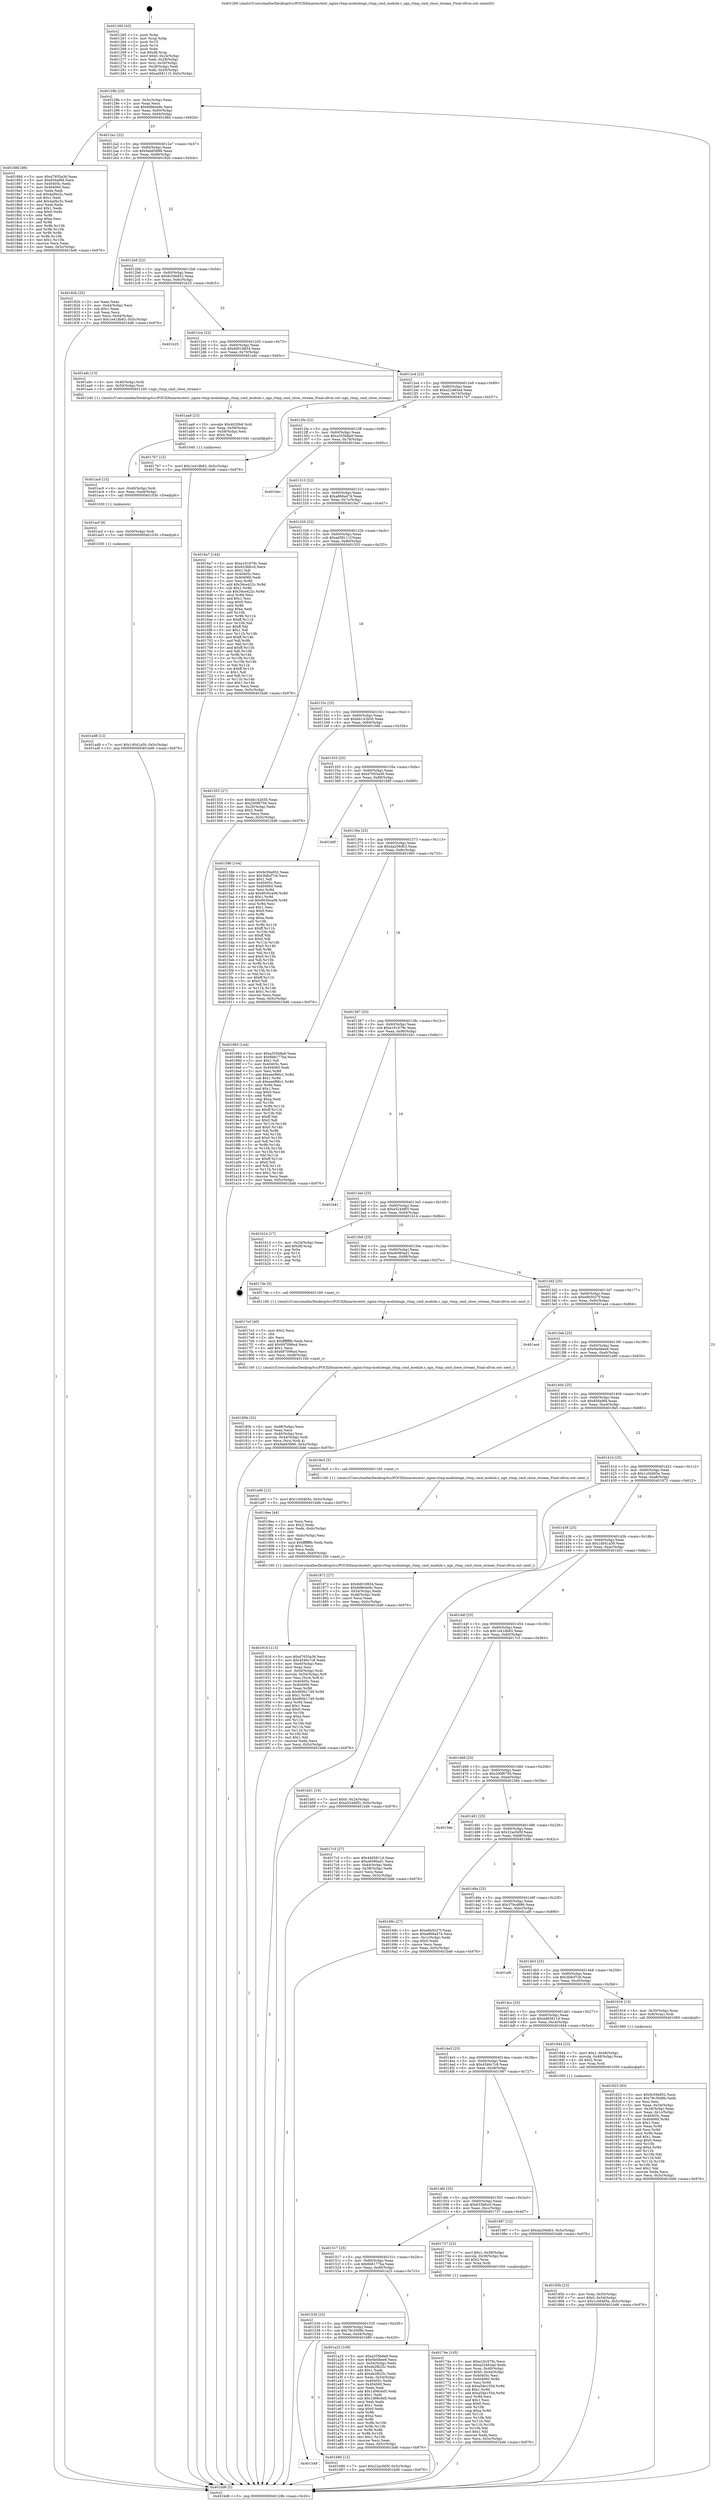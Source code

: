 digraph "0x401260" {
  label = "0x401260 (/mnt/c/Users/mathe/Desktop/tcc/POCII/binaries/extr_nginx-rtmp-modulengx_rtmp_cmd_module.c_ngx_rtmp_cmd_close_stream_Final-ollvm.out::main(0))"
  labelloc = "t"
  node[shape=record]

  Entry [label="",width=0.3,height=0.3,shape=circle,fillcolor=black,style=filled]
  "0x40128b" [label="{
     0x40128b [23]\l
     | [instrs]\l
     &nbsp;&nbsp;0x40128b \<+3\>: mov -0x5c(%rbp),%eax\l
     &nbsp;&nbsp;0x40128e \<+2\>: mov %eax,%ecx\l
     &nbsp;&nbsp;0x401290 \<+6\>: sub $0x8d9e4e9c,%ecx\l
     &nbsp;&nbsp;0x401296 \<+3\>: mov %eax,-0x60(%rbp)\l
     &nbsp;&nbsp;0x401299 \<+3\>: mov %ecx,-0x64(%rbp)\l
     &nbsp;&nbsp;0x40129c \<+6\>: je 000000000040188d \<main+0x62d\>\l
  }"]
  "0x40188d" [label="{
     0x40188d [88]\l
     | [instrs]\l
     &nbsp;&nbsp;0x40188d \<+5\>: mov $0xd7655a36,%eax\l
     &nbsp;&nbsp;0x401892 \<+5\>: mov $0x856a9f4,%ecx\l
     &nbsp;&nbsp;0x401897 \<+7\>: mov 0x40405c,%edx\l
     &nbsp;&nbsp;0x40189e \<+7\>: mov 0x404060,%esi\l
     &nbsp;&nbsp;0x4018a5 \<+2\>: mov %edx,%edi\l
     &nbsp;&nbsp;0x4018a7 \<+6\>: sub $0x4a0bc5c,%edi\l
     &nbsp;&nbsp;0x4018ad \<+3\>: sub $0x1,%edi\l
     &nbsp;&nbsp;0x4018b0 \<+6\>: add $0x4a0bc5c,%edi\l
     &nbsp;&nbsp;0x4018b6 \<+3\>: imul %edi,%edx\l
     &nbsp;&nbsp;0x4018b9 \<+3\>: and $0x1,%edx\l
     &nbsp;&nbsp;0x4018bc \<+3\>: cmp $0x0,%edx\l
     &nbsp;&nbsp;0x4018bf \<+4\>: sete %r8b\l
     &nbsp;&nbsp;0x4018c3 \<+3\>: cmp $0xa,%esi\l
     &nbsp;&nbsp;0x4018c6 \<+4\>: setl %r9b\l
     &nbsp;&nbsp;0x4018ca \<+3\>: mov %r8b,%r10b\l
     &nbsp;&nbsp;0x4018cd \<+3\>: and %r9b,%r10b\l
     &nbsp;&nbsp;0x4018d0 \<+3\>: xor %r9b,%r8b\l
     &nbsp;&nbsp;0x4018d3 \<+3\>: or %r8b,%r10b\l
     &nbsp;&nbsp;0x4018d6 \<+4\>: test $0x1,%r10b\l
     &nbsp;&nbsp;0x4018da \<+3\>: cmovne %ecx,%eax\l
     &nbsp;&nbsp;0x4018dd \<+3\>: mov %eax,-0x5c(%rbp)\l
     &nbsp;&nbsp;0x4018e0 \<+5\>: jmp 0000000000401bd6 \<main+0x976\>\l
  }"]
  "0x4012a2" [label="{
     0x4012a2 [22]\l
     | [instrs]\l
     &nbsp;&nbsp;0x4012a2 \<+5\>: jmp 00000000004012a7 \<main+0x47\>\l
     &nbsp;&nbsp;0x4012a7 \<+3\>: mov -0x60(%rbp),%eax\l
     &nbsp;&nbsp;0x4012aa \<+5\>: sub $0x9ab65886,%eax\l
     &nbsp;&nbsp;0x4012af \<+3\>: mov %eax,-0x68(%rbp)\l
     &nbsp;&nbsp;0x4012b2 \<+6\>: je 000000000040182b \<main+0x5cb\>\l
  }"]
  Exit [label="",width=0.3,height=0.3,shape=circle,fillcolor=black,style=filled,peripheries=2]
  "0x40182b" [label="{
     0x40182b [25]\l
     | [instrs]\l
     &nbsp;&nbsp;0x40182b \<+2\>: xor %eax,%eax\l
     &nbsp;&nbsp;0x40182d \<+3\>: mov -0x44(%rbp),%ecx\l
     &nbsp;&nbsp;0x401830 \<+3\>: sub $0x1,%eax\l
     &nbsp;&nbsp;0x401833 \<+2\>: sub %eax,%ecx\l
     &nbsp;&nbsp;0x401835 \<+3\>: mov %ecx,-0x44(%rbp)\l
     &nbsp;&nbsp;0x401838 \<+7\>: movl $0x1e41db83,-0x5c(%rbp)\l
     &nbsp;&nbsp;0x40183f \<+5\>: jmp 0000000000401bd6 \<main+0x976\>\l
  }"]
  "0x4012b8" [label="{
     0x4012b8 [22]\l
     | [instrs]\l
     &nbsp;&nbsp;0x4012b8 \<+5\>: jmp 00000000004012bd \<main+0x5d\>\l
     &nbsp;&nbsp;0x4012bd \<+3\>: mov -0x60(%rbp),%eax\l
     &nbsp;&nbsp;0x4012c0 \<+5\>: sub $0x9c59e852,%eax\l
     &nbsp;&nbsp;0x4012c5 \<+3\>: mov %eax,-0x6c(%rbp)\l
     &nbsp;&nbsp;0x4012c8 \<+6\>: je 0000000000401b25 \<main+0x8c5\>\l
  }"]
  "0x401ad8" [label="{
     0x401ad8 [12]\l
     | [instrs]\l
     &nbsp;&nbsp;0x401ad8 \<+7\>: movl $0x1d041a59,-0x5c(%rbp)\l
     &nbsp;&nbsp;0x401adf \<+5\>: jmp 0000000000401bd6 \<main+0x976\>\l
  }"]
  "0x401b25" [label="{
     0x401b25\l
  }", style=dashed]
  "0x4012ce" [label="{
     0x4012ce [22]\l
     | [instrs]\l
     &nbsp;&nbsp;0x4012ce \<+5\>: jmp 00000000004012d3 \<main+0x73\>\l
     &nbsp;&nbsp;0x4012d3 \<+3\>: mov -0x60(%rbp),%eax\l
     &nbsp;&nbsp;0x4012d6 \<+5\>: sub $0x9d018834,%eax\l
     &nbsp;&nbsp;0x4012db \<+3\>: mov %eax,-0x70(%rbp)\l
     &nbsp;&nbsp;0x4012de \<+6\>: je 0000000000401a9c \<main+0x83c\>\l
  }"]
  "0x401acf" [label="{
     0x401acf [9]\l
     | [instrs]\l
     &nbsp;&nbsp;0x401acf \<+4\>: mov -0x50(%rbp),%rdi\l
     &nbsp;&nbsp;0x401ad3 \<+5\>: call 0000000000401030 \<free@plt\>\l
     | [calls]\l
     &nbsp;&nbsp;0x401030 \{1\} (unknown)\l
  }"]
  "0x401a9c" [label="{
     0x401a9c [13]\l
     | [instrs]\l
     &nbsp;&nbsp;0x401a9c \<+4\>: mov -0x40(%rbp),%rdi\l
     &nbsp;&nbsp;0x401aa0 \<+4\>: mov -0x50(%rbp),%rsi\l
     &nbsp;&nbsp;0x401aa4 \<+5\>: call 0000000000401240 \<ngx_rtmp_cmd_close_stream\>\l
     | [calls]\l
     &nbsp;&nbsp;0x401240 \{1\} (/mnt/c/Users/mathe/Desktop/tcc/POCII/binaries/extr_nginx-rtmp-modulengx_rtmp_cmd_module.c_ngx_rtmp_cmd_close_stream_Final-ollvm.out::ngx_rtmp_cmd_close_stream)\l
  }"]
  "0x4012e4" [label="{
     0x4012e4 [22]\l
     | [instrs]\l
     &nbsp;&nbsp;0x4012e4 \<+5\>: jmp 00000000004012e9 \<main+0x89\>\l
     &nbsp;&nbsp;0x4012e9 \<+3\>: mov -0x60(%rbp),%eax\l
     &nbsp;&nbsp;0x4012ec \<+5\>: sub $0xa22483ad,%eax\l
     &nbsp;&nbsp;0x4012f1 \<+3\>: mov %eax,-0x74(%rbp)\l
     &nbsp;&nbsp;0x4012f4 \<+6\>: je 00000000004017b7 \<main+0x557\>\l
  }"]
  "0x401ac0" [label="{
     0x401ac0 [15]\l
     | [instrs]\l
     &nbsp;&nbsp;0x401ac0 \<+4\>: mov -0x40(%rbp),%rdi\l
     &nbsp;&nbsp;0x401ac4 \<+6\>: mov %eax,-0xe4(%rbp)\l
     &nbsp;&nbsp;0x401aca \<+5\>: call 0000000000401030 \<free@plt\>\l
     | [calls]\l
     &nbsp;&nbsp;0x401030 \{1\} (unknown)\l
  }"]
  "0x4017b7" [label="{
     0x4017b7 [12]\l
     | [instrs]\l
     &nbsp;&nbsp;0x4017b7 \<+7\>: movl $0x1e41db83,-0x5c(%rbp)\l
     &nbsp;&nbsp;0x4017be \<+5\>: jmp 0000000000401bd6 \<main+0x976\>\l
  }"]
  "0x4012fa" [label="{
     0x4012fa [22]\l
     | [instrs]\l
     &nbsp;&nbsp;0x4012fa \<+5\>: jmp 00000000004012ff \<main+0x9f\>\l
     &nbsp;&nbsp;0x4012ff \<+3\>: mov -0x60(%rbp),%eax\l
     &nbsp;&nbsp;0x401302 \<+5\>: sub $0xa355b8a9,%eax\l
     &nbsp;&nbsp;0x401307 \<+3\>: mov %eax,-0x78(%rbp)\l
     &nbsp;&nbsp;0x40130a \<+6\>: je 0000000000401bbc \<main+0x95c\>\l
  }"]
  "0x401aa9" [label="{
     0x401aa9 [23]\l
     | [instrs]\l
     &nbsp;&nbsp;0x401aa9 \<+10\>: movabs $0x4020b6,%rdi\l
     &nbsp;&nbsp;0x401ab3 \<+3\>: mov %eax,-0x58(%rbp)\l
     &nbsp;&nbsp;0x401ab6 \<+3\>: mov -0x58(%rbp),%esi\l
     &nbsp;&nbsp;0x401ab9 \<+2\>: mov $0x0,%al\l
     &nbsp;&nbsp;0x401abb \<+5\>: call 0000000000401040 \<printf@plt\>\l
     | [calls]\l
     &nbsp;&nbsp;0x401040 \{1\} (unknown)\l
  }"]
  "0x401bbc" [label="{
     0x401bbc\l
  }", style=dashed]
  "0x401310" [label="{
     0x401310 [22]\l
     | [instrs]\l
     &nbsp;&nbsp;0x401310 \<+5\>: jmp 0000000000401315 \<main+0xb5\>\l
     &nbsp;&nbsp;0x401315 \<+3\>: mov -0x60(%rbp),%eax\l
     &nbsp;&nbsp;0x401318 \<+5\>: sub $0xa866a474,%eax\l
     &nbsp;&nbsp;0x40131d \<+3\>: mov %eax,-0x7c(%rbp)\l
     &nbsp;&nbsp;0x401320 \<+6\>: je 00000000004016a7 \<main+0x447\>\l
  }"]
  "0x401916" [label="{
     0x401916 [113]\l
     | [instrs]\l
     &nbsp;&nbsp;0x401916 \<+5\>: mov $0xd7655a36,%ecx\l
     &nbsp;&nbsp;0x40191b \<+5\>: mov $0x4546c7c8,%edx\l
     &nbsp;&nbsp;0x401920 \<+6\>: mov -0xe0(%rbp),%esi\l
     &nbsp;&nbsp;0x401926 \<+3\>: imul %eax,%esi\l
     &nbsp;&nbsp;0x401929 \<+4\>: mov -0x50(%rbp),%rdi\l
     &nbsp;&nbsp;0x40192d \<+4\>: movslq -0x54(%rbp),%r8\l
     &nbsp;&nbsp;0x401931 \<+4\>: mov %esi,(%rdi,%r8,4)\l
     &nbsp;&nbsp;0x401935 \<+7\>: mov 0x40405c,%eax\l
     &nbsp;&nbsp;0x40193c \<+7\>: mov 0x404060,%esi\l
     &nbsp;&nbsp;0x401943 \<+3\>: mov %eax,%r9d\l
     &nbsp;&nbsp;0x401946 \<+7\>: sub $0xf60b1749,%r9d\l
     &nbsp;&nbsp;0x40194d \<+4\>: sub $0x1,%r9d\l
     &nbsp;&nbsp;0x401951 \<+7\>: add $0xf60b1749,%r9d\l
     &nbsp;&nbsp;0x401958 \<+4\>: imul %r9d,%eax\l
     &nbsp;&nbsp;0x40195c \<+3\>: and $0x1,%eax\l
     &nbsp;&nbsp;0x40195f \<+3\>: cmp $0x0,%eax\l
     &nbsp;&nbsp;0x401962 \<+4\>: sete %r10b\l
     &nbsp;&nbsp;0x401966 \<+3\>: cmp $0xa,%esi\l
     &nbsp;&nbsp;0x401969 \<+4\>: setl %r11b\l
     &nbsp;&nbsp;0x40196d \<+3\>: mov %r10b,%bl\l
     &nbsp;&nbsp;0x401970 \<+3\>: and %r11b,%bl\l
     &nbsp;&nbsp;0x401973 \<+3\>: xor %r11b,%r10b\l
     &nbsp;&nbsp;0x401976 \<+3\>: or %r10b,%bl\l
     &nbsp;&nbsp;0x401979 \<+3\>: test $0x1,%bl\l
     &nbsp;&nbsp;0x40197c \<+3\>: cmovne %edx,%ecx\l
     &nbsp;&nbsp;0x40197f \<+3\>: mov %ecx,-0x5c(%rbp)\l
     &nbsp;&nbsp;0x401982 \<+5\>: jmp 0000000000401bd6 \<main+0x976\>\l
  }"]
  "0x4016a7" [label="{
     0x4016a7 [144]\l
     | [instrs]\l
     &nbsp;&nbsp;0x4016a7 \<+5\>: mov $0xe161679c,%eax\l
     &nbsp;&nbsp;0x4016ac \<+5\>: mov $0x633bfcc0,%ecx\l
     &nbsp;&nbsp;0x4016b1 \<+2\>: mov $0x1,%dl\l
     &nbsp;&nbsp;0x4016b3 \<+7\>: mov 0x40405c,%esi\l
     &nbsp;&nbsp;0x4016ba \<+7\>: mov 0x404060,%edi\l
     &nbsp;&nbsp;0x4016c1 \<+3\>: mov %esi,%r8d\l
     &nbsp;&nbsp;0x4016c4 \<+7\>: add $0x34ce422c,%r8d\l
     &nbsp;&nbsp;0x4016cb \<+4\>: sub $0x1,%r8d\l
     &nbsp;&nbsp;0x4016cf \<+7\>: sub $0x34ce422c,%r8d\l
     &nbsp;&nbsp;0x4016d6 \<+4\>: imul %r8d,%esi\l
     &nbsp;&nbsp;0x4016da \<+3\>: and $0x1,%esi\l
     &nbsp;&nbsp;0x4016dd \<+3\>: cmp $0x0,%esi\l
     &nbsp;&nbsp;0x4016e0 \<+4\>: sete %r9b\l
     &nbsp;&nbsp;0x4016e4 \<+3\>: cmp $0xa,%edi\l
     &nbsp;&nbsp;0x4016e7 \<+4\>: setl %r10b\l
     &nbsp;&nbsp;0x4016eb \<+3\>: mov %r9b,%r11b\l
     &nbsp;&nbsp;0x4016ee \<+4\>: xor $0xff,%r11b\l
     &nbsp;&nbsp;0x4016f2 \<+3\>: mov %r10b,%bl\l
     &nbsp;&nbsp;0x4016f5 \<+3\>: xor $0xff,%bl\l
     &nbsp;&nbsp;0x4016f8 \<+3\>: xor $0x1,%dl\l
     &nbsp;&nbsp;0x4016fb \<+3\>: mov %r11b,%r14b\l
     &nbsp;&nbsp;0x4016fe \<+4\>: and $0xff,%r14b\l
     &nbsp;&nbsp;0x401702 \<+3\>: and %dl,%r9b\l
     &nbsp;&nbsp;0x401705 \<+3\>: mov %bl,%r15b\l
     &nbsp;&nbsp;0x401708 \<+4\>: and $0xff,%r15b\l
     &nbsp;&nbsp;0x40170c \<+3\>: and %dl,%r10b\l
     &nbsp;&nbsp;0x40170f \<+3\>: or %r9b,%r14b\l
     &nbsp;&nbsp;0x401712 \<+3\>: or %r10b,%r15b\l
     &nbsp;&nbsp;0x401715 \<+3\>: xor %r15b,%r14b\l
     &nbsp;&nbsp;0x401718 \<+3\>: or %bl,%r11b\l
     &nbsp;&nbsp;0x40171b \<+4\>: xor $0xff,%r11b\l
     &nbsp;&nbsp;0x40171f \<+3\>: or $0x1,%dl\l
     &nbsp;&nbsp;0x401722 \<+3\>: and %dl,%r11b\l
     &nbsp;&nbsp;0x401725 \<+3\>: or %r11b,%r14b\l
     &nbsp;&nbsp;0x401728 \<+4\>: test $0x1,%r14b\l
     &nbsp;&nbsp;0x40172c \<+3\>: cmovne %ecx,%eax\l
     &nbsp;&nbsp;0x40172f \<+3\>: mov %eax,-0x5c(%rbp)\l
     &nbsp;&nbsp;0x401732 \<+5\>: jmp 0000000000401bd6 \<main+0x976\>\l
  }"]
  "0x401326" [label="{
     0x401326 [22]\l
     | [instrs]\l
     &nbsp;&nbsp;0x401326 \<+5\>: jmp 000000000040132b \<main+0xcb\>\l
     &nbsp;&nbsp;0x40132b \<+3\>: mov -0x60(%rbp),%eax\l
     &nbsp;&nbsp;0x40132e \<+5\>: sub $0xad58111f,%eax\l
     &nbsp;&nbsp;0x401333 \<+3\>: mov %eax,-0x80(%rbp)\l
     &nbsp;&nbsp;0x401336 \<+6\>: je 0000000000401553 \<main+0x2f3\>\l
  }"]
  "0x4018ea" [label="{
     0x4018ea [44]\l
     | [instrs]\l
     &nbsp;&nbsp;0x4018ea \<+2\>: xor %ecx,%ecx\l
     &nbsp;&nbsp;0x4018ec \<+5\>: mov $0x2,%edx\l
     &nbsp;&nbsp;0x4018f1 \<+6\>: mov %edx,-0xdc(%rbp)\l
     &nbsp;&nbsp;0x4018f7 \<+1\>: cltd\l
     &nbsp;&nbsp;0x4018f8 \<+6\>: mov -0xdc(%rbp),%esi\l
     &nbsp;&nbsp;0x4018fe \<+2\>: idiv %esi\l
     &nbsp;&nbsp;0x401900 \<+6\>: imul $0xfffffffe,%edx,%edx\l
     &nbsp;&nbsp;0x401906 \<+3\>: sub $0x1,%ecx\l
     &nbsp;&nbsp;0x401909 \<+2\>: sub %ecx,%edx\l
     &nbsp;&nbsp;0x40190b \<+6\>: mov %edx,-0xe0(%rbp)\l
     &nbsp;&nbsp;0x401911 \<+5\>: call 0000000000401160 \<next_i\>\l
     | [calls]\l
     &nbsp;&nbsp;0x401160 \{1\} (/mnt/c/Users/mathe/Desktop/tcc/POCII/binaries/extr_nginx-rtmp-modulengx_rtmp_cmd_module.c_ngx_rtmp_cmd_close_stream_Final-ollvm.out::next_i)\l
  }"]
  "0x401553" [label="{
     0x401553 [27]\l
     | [instrs]\l
     &nbsp;&nbsp;0x401553 \<+5\>: mov $0xbb142b50,%eax\l
     &nbsp;&nbsp;0x401558 \<+5\>: mov $0x200f6756,%ecx\l
     &nbsp;&nbsp;0x40155d \<+3\>: mov -0x20(%rbp),%edx\l
     &nbsp;&nbsp;0x401560 \<+3\>: cmp $0x2,%edx\l
     &nbsp;&nbsp;0x401563 \<+3\>: cmovne %ecx,%eax\l
     &nbsp;&nbsp;0x401566 \<+3\>: mov %eax,-0x5c(%rbp)\l
     &nbsp;&nbsp;0x401569 \<+5\>: jmp 0000000000401bd6 \<main+0x976\>\l
  }"]
  "0x40133c" [label="{
     0x40133c [25]\l
     | [instrs]\l
     &nbsp;&nbsp;0x40133c \<+5\>: jmp 0000000000401341 \<main+0xe1\>\l
     &nbsp;&nbsp;0x401341 \<+3\>: mov -0x60(%rbp),%eax\l
     &nbsp;&nbsp;0x401344 \<+5\>: sub $0xbb142b50,%eax\l
     &nbsp;&nbsp;0x401349 \<+6\>: mov %eax,-0x84(%rbp)\l
     &nbsp;&nbsp;0x40134f \<+6\>: je 0000000000401586 \<main+0x326\>\l
  }"]
  "0x401bd6" [label="{
     0x401bd6 [5]\l
     | [instrs]\l
     &nbsp;&nbsp;0x401bd6 \<+5\>: jmp 000000000040128b \<main+0x2b\>\l
  }"]
  "0x401260" [label="{
     0x401260 [43]\l
     | [instrs]\l
     &nbsp;&nbsp;0x401260 \<+1\>: push %rbp\l
     &nbsp;&nbsp;0x401261 \<+3\>: mov %rsp,%rbp\l
     &nbsp;&nbsp;0x401264 \<+2\>: push %r15\l
     &nbsp;&nbsp;0x401266 \<+2\>: push %r14\l
     &nbsp;&nbsp;0x401268 \<+1\>: push %rbx\l
     &nbsp;&nbsp;0x401269 \<+7\>: sub $0xd8,%rsp\l
     &nbsp;&nbsp;0x401270 \<+7\>: movl $0x0,-0x24(%rbp)\l
     &nbsp;&nbsp;0x401277 \<+3\>: mov %edi,-0x28(%rbp)\l
     &nbsp;&nbsp;0x40127a \<+4\>: mov %rsi,-0x30(%rbp)\l
     &nbsp;&nbsp;0x40127e \<+3\>: mov -0x28(%rbp),%edi\l
     &nbsp;&nbsp;0x401281 \<+3\>: mov %edi,-0x20(%rbp)\l
     &nbsp;&nbsp;0x401284 \<+7\>: movl $0xad58111f,-0x5c(%rbp)\l
  }"]
  "0x40185b" [label="{
     0x40185b [23]\l
     | [instrs]\l
     &nbsp;&nbsp;0x40185b \<+4\>: mov %rax,-0x50(%rbp)\l
     &nbsp;&nbsp;0x40185f \<+7\>: movl $0x0,-0x54(%rbp)\l
     &nbsp;&nbsp;0x401866 \<+7\>: movl $0x1c0d465e,-0x5c(%rbp)\l
     &nbsp;&nbsp;0x40186d \<+5\>: jmp 0000000000401bd6 \<main+0x976\>\l
  }"]
  "0x401586" [label="{
     0x401586 [144]\l
     | [instrs]\l
     &nbsp;&nbsp;0x401586 \<+5\>: mov $0x9c59e852,%eax\l
     &nbsp;&nbsp;0x40158b \<+5\>: mov $0x3b8cf7c6,%ecx\l
     &nbsp;&nbsp;0x401590 \<+2\>: mov $0x1,%dl\l
     &nbsp;&nbsp;0x401592 \<+7\>: mov 0x40405c,%esi\l
     &nbsp;&nbsp;0x401599 \<+7\>: mov 0x404060,%edi\l
     &nbsp;&nbsp;0x4015a0 \<+3\>: mov %esi,%r8d\l
     &nbsp;&nbsp;0x4015a3 \<+7\>: add $0x8030ca08,%r8d\l
     &nbsp;&nbsp;0x4015aa \<+4\>: sub $0x1,%r8d\l
     &nbsp;&nbsp;0x4015ae \<+7\>: sub $0x8030ca08,%r8d\l
     &nbsp;&nbsp;0x4015b5 \<+4\>: imul %r8d,%esi\l
     &nbsp;&nbsp;0x4015b9 \<+3\>: and $0x1,%esi\l
     &nbsp;&nbsp;0x4015bc \<+3\>: cmp $0x0,%esi\l
     &nbsp;&nbsp;0x4015bf \<+4\>: sete %r9b\l
     &nbsp;&nbsp;0x4015c3 \<+3\>: cmp $0xa,%edi\l
     &nbsp;&nbsp;0x4015c6 \<+4\>: setl %r10b\l
     &nbsp;&nbsp;0x4015ca \<+3\>: mov %r9b,%r11b\l
     &nbsp;&nbsp;0x4015cd \<+4\>: xor $0xff,%r11b\l
     &nbsp;&nbsp;0x4015d1 \<+3\>: mov %r10b,%bl\l
     &nbsp;&nbsp;0x4015d4 \<+3\>: xor $0xff,%bl\l
     &nbsp;&nbsp;0x4015d7 \<+3\>: xor $0x0,%dl\l
     &nbsp;&nbsp;0x4015da \<+3\>: mov %r11b,%r14b\l
     &nbsp;&nbsp;0x4015dd \<+4\>: and $0x0,%r14b\l
     &nbsp;&nbsp;0x4015e1 \<+3\>: and %dl,%r9b\l
     &nbsp;&nbsp;0x4015e4 \<+3\>: mov %bl,%r15b\l
     &nbsp;&nbsp;0x4015e7 \<+4\>: and $0x0,%r15b\l
     &nbsp;&nbsp;0x4015eb \<+3\>: and %dl,%r10b\l
     &nbsp;&nbsp;0x4015ee \<+3\>: or %r9b,%r14b\l
     &nbsp;&nbsp;0x4015f1 \<+3\>: or %r10b,%r15b\l
     &nbsp;&nbsp;0x4015f4 \<+3\>: xor %r15b,%r14b\l
     &nbsp;&nbsp;0x4015f7 \<+3\>: or %bl,%r11b\l
     &nbsp;&nbsp;0x4015fa \<+4\>: xor $0xff,%r11b\l
     &nbsp;&nbsp;0x4015fe \<+3\>: or $0x0,%dl\l
     &nbsp;&nbsp;0x401601 \<+3\>: and %dl,%r11b\l
     &nbsp;&nbsp;0x401604 \<+3\>: or %r11b,%r14b\l
     &nbsp;&nbsp;0x401607 \<+4\>: test $0x1,%r14b\l
     &nbsp;&nbsp;0x40160b \<+3\>: cmovne %ecx,%eax\l
     &nbsp;&nbsp;0x40160e \<+3\>: mov %eax,-0x5c(%rbp)\l
     &nbsp;&nbsp;0x401611 \<+5\>: jmp 0000000000401bd6 \<main+0x976\>\l
  }"]
  "0x401355" [label="{
     0x401355 [25]\l
     | [instrs]\l
     &nbsp;&nbsp;0x401355 \<+5\>: jmp 000000000040135a \<main+0xfa\>\l
     &nbsp;&nbsp;0x40135a \<+3\>: mov -0x60(%rbp),%eax\l
     &nbsp;&nbsp;0x40135d \<+5\>: sub $0xd7655a36,%eax\l
     &nbsp;&nbsp;0x401362 \<+6\>: mov %eax,-0x88(%rbp)\l
     &nbsp;&nbsp;0x401368 \<+6\>: je 0000000000401b6f \<main+0x90f\>\l
  }"]
  "0x40180b" [label="{
     0x40180b [32]\l
     | [instrs]\l
     &nbsp;&nbsp;0x40180b \<+6\>: mov -0xd8(%rbp),%ecx\l
     &nbsp;&nbsp;0x401811 \<+3\>: imul %eax,%ecx\l
     &nbsp;&nbsp;0x401814 \<+4\>: mov -0x40(%rbp),%rsi\l
     &nbsp;&nbsp;0x401818 \<+4\>: movslq -0x44(%rbp),%rdi\l
     &nbsp;&nbsp;0x40181c \<+3\>: mov %ecx,(%rsi,%rdi,4)\l
     &nbsp;&nbsp;0x40181f \<+7\>: movl $0x9ab65886,-0x5c(%rbp)\l
     &nbsp;&nbsp;0x401826 \<+5\>: jmp 0000000000401bd6 \<main+0x976\>\l
  }"]
  "0x401b6f" [label="{
     0x401b6f\l
  }", style=dashed]
  "0x40136e" [label="{
     0x40136e [25]\l
     | [instrs]\l
     &nbsp;&nbsp;0x40136e \<+5\>: jmp 0000000000401373 \<main+0x113\>\l
     &nbsp;&nbsp;0x401373 \<+3\>: mov -0x60(%rbp),%eax\l
     &nbsp;&nbsp;0x401376 \<+5\>: sub $0xda206d63,%eax\l
     &nbsp;&nbsp;0x40137b \<+6\>: mov %eax,-0x8c(%rbp)\l
     &nbsp;&nbsp;0x401381 \<+6\>: je 0000000000401993 \<main+0x733\>\l
  }"]
  "0x4017e3" [label="{
     0x4017e3 [40]\l
     | [instrs]\l
     &nbsp;&nbsp;0x4017e3 \<+5\>: mov $0x2,%ecx\l
     &nbsp;&nbsp;0x4017e8 \<+1\>: cltd\l
     &nbsp;&nbsp;0x4017e9 \<+2\>: idiv %ecx\l
     &nbsp;&nbsp;0x4017eb \<+6\>: imul $0xfffffffe,%edx,%ecx\l
     &nbsp;&nbsp;0x4017f1 \<+6\>: add $0x697096a4,%ecx\l
     &nbsp;&nbsp;0x4017f7 \<+3\>: add $0x1,%ecx\l
     &nbsp;&nbsp;0x4017fa \<+6\>: sub $0x697096a4,%ecx\l
     &nbsp;&nbsp;0x401800 \<+6\>: mov %ecx,-0xd8(%rbp)\l
     &nbsp;&nbsp;0x401806 \<+5\>: call 0000000000401160 \<next_i\>\l
     | [calls]\l
     &nbsp;&nbsp;0x401160 \{1\} (/mnt/c/Users/mathe/Desktop/tcc/POCII/binaries/extr_nginx-rtmp-modulengx_rtmp_cmd_module.c_ngx_rtmp_cmd_close_stream_Final-ollvm.out::next_i)\l
  }"]
  "0x401993" [label="{
     0x401993 [144]\l
     | [instrs]\l
     &nbsp;&nbsp;0x401993 \<+5\>: mov $0xa355b8a9,%eax\l
     &nbsp;&nbsp;0x401998 \<+5\>: mov $0x6b6177ba,%ecx\l
     &nbsp;&nbsp;0x40199d \<+2\>: mov $0x1,%dl\l
     &nbsp;&nbsp;0x40199f \<+7\>: mov 0x40405c,%esi\l
     &nbsp;&nbsp;0x4019a6 \<+7\>: mov 0x404060,%edi\l
     &nbsp;&nbsp;0x4019ad \<+3\>: mov %esi,%r8d\l
     &nbsp;&nbsp;0x4019b0 \<+7\>: add $0xeeef96c1,%r8d\l
     &nbsp;&nbsp;0x4019b7 \<+4\>: sub $0x1,%r8d\l
     &nbsp;&nbsp;0x4019bb \<+7\>: sub $0xeeef96c1,%r8d\l
     &nbsp;&nbsp;0x4019c2 \<+4\>: imul %r8d,%esi\l
     &nbsp;&nbsp;0x4019c6 \<+3\>: and $0x1,%esi\l
     &nbsp;&nbsp;0x4019c9 \<+3\>: cmp $0x0,%esi\l
     &nbsp;&nbsp;0x4019cc \<+4\>: sete %r9b\l
     &nbsp;&nbsp;0x4019d0 \<+3\>: cmp $0xa,%edi\l
     &nbsp;&nbsp;0x4019d3 \<+4\>: setl %r10b\l
     &nbsp;&nbsp;0x4019d7 \<+3\>: mov %r9b,%r11b\l
     &nbsp;&nbsp;0x4019da \<+4\>: xor $0xff,%r11b\l
     &nbsp;&nbsp;0x4019de \<+3\>: mov %r10b,%bl\l
     &nbsp;&nbsp;0x4019e1 \<+3\>: xor $0xff,%bl\l
     &nbsp;&nbsp;0x4019e4 \<+3\>: xor $0x0,%dl\l
     &nbsp;&nbsp;0x4019e7 \<+3\>: mov %r11b,%r14b\l
     &nbsp;&nbsp;0x4019ea \<+4\>: and $0x0,%r14b\l
     &nbsp;&nbsp;0x4019ee \<+3\>: and %dl,%r9b\l
     &nbsp;&nbsp;0x4019f1 \<+3\>: mov %bl,%r15b\l
     &nbsp;&nbsp;0x4019f4 \<+4\>: and $0x0,%r15b\l
     &nbsp;&nbsp;0x4019f8 \<+3\>: and %dl,%r10b\l
     &nbsp;&nbsp;0x4019fb \<+3\>: or %r9b,%r14b\l
     &nbsp;&nbsp;0x4019fe \<+3\>: or %r10b,%r15b\l
     &nbsp;&nbsp;0x401a01 \<+3\>: xor %r15b,%r14b\l
     &nbsp;&nbsp;0x401a04 \<+3\>: or %bl,%r11b\l
     &nbsp;&nbsp;0x401a07 \<+4\>: xor $0xff,%r11b\l
     &nbsp;&nbsp;0x401a0b \<+3\>: or $0x0,%dl\l
     &nbsp;&nbsp;0x401a0e \<+3\>: and %dl,%r11b\l
     &nbsp;&nbsp;0x401a11 \<+3\>: or %r11b,%r14b\l
     &nbsp;&nbsp;0x401a14 \<+4\>: test $0x1,%r14b\l
     &nbsp;&nbsp;0x401a18 \<+3\>: cmovne %ecx,%eax\l
     &nbsp;&nbsp;0x401a1b \<+3\>: mov %eax,-0x5c(%rbp)\l
     &nbsp;&nbsp;0x401a1e \<+5\>: jmp 0000000000401bd6 \<main+0x976\>\l
  }"]
  "0x401387" [label="{
     0x401387 [25]\l
     | [instrs]\l
     &nbsp;&nbsp;0x401387 \<+5\>: jmp 000000000040138c \<main+0x12c\>\l
     &nbsp;&nbsp;0x40138c \<+3\>: mov -0x60(%rbp),%eax\l
     &nbsp;&nbsp;0x40138f \<+5\>: sub $0xe161679c,%eax\l
     &nbsp;&nbsp;0x401394 \<+6\>: mov %eax,-0x90(%rbp)\l
     &nbsp;&nbsp;0x40139a \<+6\>: je 0000000000401b41 \<main+0x8e1\>\l
  }"]
  "0x40174e" [label="{
     0x40174e [105]\l
     | [instrs]\l
     &nbsp;&nbsp;0x40174e \<+5\>: mov $0xe161679c,%ecx\l
     &nbsp;&nbsp;0x401753 \<+5\>: mov $0xa22483ad,%edx\l
     &nbsp;&nbsp;0x401758 \<+4\>: mov %rax,-0x40(%rbp)\l
     &nbsp;&nbsp;0x40175c \<+7\>: movl $0x0,-0x44(%rbp)\l
     &nbsp;&nbsp;0x401763 \<+7\>: mov 0x40405c,%esi\l
     &nbsp;&nbsp;0x40176a \<+8\>: mov 0x404060,%r8d\l
     &nbsp;&nbsp;0x401772 \<+3\>: mov %esi,%r9d\l
     &nbsp;&nbsp;0x401775 \<+7\>: sub $0xa5de155d,%r9d\l
     &nbsp;&nbsp;0x40177c \<+4\>: sub $0x1,%r9d\l
     &nbsp;&nbsp;0x401780 \<+7\>: add $0xa5de155d,%r9d\l
     &nbsp;&nbsp;0x401787 \<+4\>: imul %r9d,%esi\l
     &nbsp;&nbsp;0x40178b \<+3\>: and $0x1,%esi\l
     &nbsp;&nbsp;0x40178e \<+3\>: cmp $0x0,%esi\l
     &nbsp;&nbsp;0x401791 \<+4\>: sete %r10b\l
     &nbsp;&nbsp;0x401795 \<+4\>: cmp $0xa,%r8d\l
     &nbsp;&nbsp;0x401799 \<+4\>: setl %r11b\l
     &nbsp;&nbsp;0x40179d \<+3\>: mov %r10b,%bl\l
     &nbsp;&nbsp;0x4017a0 \<+3\>: and %r11b,%bl\l
     &nbsp;&nbsp;0x4017a3 \<+3\>: xor %r11b,%r10b\l
     &nbsp;&nbsp;0x4017a6 \<+3\>: or %r10b,%bl\l
     &nbsp;&nbsp;0x4017a9 \<+3\>: test $0x1,%bl\l
     &nbsp;&nbsp;0x4017ac \<+3\>: cmovne %edx,%ecx\l
     &nbsp;&nbsp;0x4017af \<+3\>: mov %ecx,-0x5c(%rbp)\l
     &nbsp;&nbsp;0x4017b2 \<+5\>: jmp 0000000000401bd6 \<main+0x976\>\l
  }"]
  "0x401b41" [label="{
     0x401b41\l
  }", style=dashed]
  "0x4013a0" [label="{
     0x4013a0 [25]\l
     | [instrs]\l
     &nbsp;&nbsp;0x4013a0 \<+5\>: jmp 00000000004013a5 \<main+0x145\>\l
     &nbsp;&nbsp;0x4013a5 \<+3\>: mov -0x60(%rbp),%eax\l
     &nbsp;&nbsp;0x4013a8 \<+5\>: sub $0xe524d9f3,%eax\l
     &nbsp;&nbsp;0x4013ad \<+6\>: mov %eax,-0x94(%rbp)\l
     &nbsp;&nbsp;0x4013b3 \<+6\>: je 0000000000401b14 \<main+0x8b4\>\l
  }"]
  "0x401549" [label="{
     0x401549\l
  }", style=dashed]
  "0x401b14" [label="{
     0x401b14 [17]\l
     | [instrs]\l
     &nbsp;&nbsp;0x401b14 \<+3\>: mov -0x24(%rbp),%eax\l
     &nbsp;&nbsp;0x401b17 \<+7\>: add $0xd8,%rsp\l
     &nbsp;&nbsp;0x401b1e \<+1\>: pop %rbx\l
     &nbsp;&nbsp;0x401b1f \<+2\>: pop %r14\l
     &nbsp;&nbsp;0x401b21 \<+2\>: pop %r15\l
     &nbsp;&nbsp;0x401b23 \<+1\>: pop %rbp\l
     &nbsp;&nbsp;0x401b24 \<+1\>: ret\l
  }"]
  "0x4013b9" [label="{
     0x4013b9 [25]\l
     | [instrs]\l
     &nbsp;&nbsp;0x4013b9 \<+5\>: jmp 00000000004013be \<main+0x15e\>\l
     &nbsp;&nbsp;0x4013be \<+3\>: mov -0x60(%rbp),%eax\l
     &nbsp;&nbsp;0x4013c1 \<+5\>: sub $0xe6080ad1,%eax\l
     &nbsp;&nbsp;0x4013c6 \<+6\>: mov %eax,-0x98(%rbp)\l
     &nbsp;&nbsp;0x4013cc \<+6\>: je 00000000004017de \<main+0x57e\>\l
  }"]
  "0x401680" [label="{
     0x401680 [12]\l
     | [instrs]\l
     &nbsp;&nbsp;0x401680 \<+7\>: movl $0x22ac0d5f,-0x5c(%rbp)\l
     &nbsp;&nbsp;0x401687 \<+5\>: jmp 0000000000401bd6 \<main+0x976\>\l
  }"]
  "0x4017de" [label="{
     0x4017de [5]\l
     | [instrs]\l
     &nbsp;&nbsp;0x4017de \<+5\>: call 0000000000401160 \<next_i\>\l
     | [calls]\l
     &nbsp;&nbsp;0x401160 \{1\} (/mnt/c/Users/mathe/Desktop/tcc/POCII/binaries/extr_nginx-rtmp-modulengx_rtmp_cmd_module.c_ngx_rtmp_cmd_close_stream_Final-ollvm.out::next_i)\l
  }"]
  "0x4013d2" [label="{
     0x4013d2 [25]\l
     | [instrs]\l
     &nbsp;&nbsp;0x4013d2 \<+5\>: jmp 00000000004013d7 \<main+0x177\>\l
     &nbsp;&nbsp;0x4013d7 \<+3\>: mov -0x60(%rbp),%eax\l
     &nbsp;&nbsp;0x4013da \<+5\>: sub $0xe9b5027f,%eax\l
     &nbsp;&nbsp;0x4013df \<+6\>: mov %eax,-0x9c(%rbp)\l
     &nbsp;&nbsp;0x4013e5 \<+6\>: je 0000000000401ae4 \<main+0x884\>\l
  }"]
  "0x401530" [label="{
     0x401530 [25]\l
     | [instrs]\l
     &nbsp;&nbsp;0x401530 \<+5\>: jmp 0000000000401535 \<main+0x2d5\>\l
     &nbsp;&nbsp;0x401535 \<+3\>: mov -0x60(%rbp),%eax\l
     &nbsp;&nbsp;0x401538 \<+5\>: sub $0x79c30d9b,%eax\l
     &nbsp;&nbsp;0x40153d \<+6\>: mov %eax,-0xd4(%rbp)\l
     &nbsp;&nbsp;0x401543 \<+6\>: je 0000000000401680 \<main+0x420\>\l
  }"]
  "0x401ae4" [label="{
     0x401ae4\l
  }", style=dashed]
  "0x4013eb" [label="{
     0x4013eb [25]\l
     | [instrs]\l
     &nbsp;&nbsp;0x4013eb \<+5\>: jmp 00000000004013f0 \<main+0x190\>\l
     &nbsp;&nbsp;0x4013f0 \<+3\>: mov -0x60(%rbp),%eax\l
     &nbsp;&nbsp;0x4013f3 \<+5\>: sub $0xf4e0bee6,%eax\l
     &nbsp;&nbsp;0x4013f8 \<+6\>: mov %eax,-0xa0(%rbp)\l
     &nbsp;&nbsp;0x4013fe \<+6\>: je 0000000000401a90 \<main+0x830\>\l
  }"]
  "0x401a23" [label="{
     0x401a23 [109]\l
     | [instrs]\l
     &nbsp;&nbsp;0x401a23 \<+5\>: mov $0xa355b8a9,%eax\l
     &nbsp;&nbsp;0x401a28 \<+5\>: mov $0xf4e0bee6,%ecx\l
     &nbsp;&nbsp;0x401a2d \<+3\>: mov -0x54(%rbp),%edx\l
     &nbsp;&nbsp;0x401a30 \<+6\>: sub $0xde2fb25c,%edx\l
     &nbsp;&nbsp;0x401a36 \<+3\>: add $0x1,%edx\l
     &nbsp;&nbsp;0x401a39 \<+6\>: add $0xde2fb25c,%edx\l
     &nbsp;&nbsp;0x401a3f \<+3\>: mov %edx,-0x54(%rbp)\l
     &nbsp;&nbsp;0x401a42 \<+7\>: mov 0x40405c,%edx\l
     &nbsp;&nbsp;0x401a49 \<+7\>: mov 0x404060,%esi\l
     &nbsp;&nbsp;0x401a50 \<+2\>: mov %edx,%edi\l
     &nbsp;&nbsp;0x401a52 \<+6\>: add $0x1d98c6d5,%edi\l
     &nbsp;&nbsp;0x401a58 \<+3\>: sub $0x1,%edi\l
     &nbsp;&nbsp;0x401a5b \<+6\>: sub $0x1d98c6d5,%edi\l
     &nbsp;&nbsp;0x401a61 \<+3\>: imul %edi,%edx\l
     &nbsp;&nbsp;0x401a64 \<+3\>: and $0x1,%edx\l
     &nbsp;&nbsp;0x401a67 \<+3\>: cmp $0x0,%edx\l
     &nbsp;&nbsp;0x401a6a \<+4\>: sete %r8b\l
     &nbsp;&nbsp;0x401a6e \<+3\>: cmp $0xa,%esi\l
     &nbsp;&nbsp;0x401a71 \<+4\>: setl %r9b\l
     &nbsp;&nbsp;0x401a75 \<+3\>: mov %r8b,%r10b\l
     &nbsp;&nbsp;0x401a78 \<+3\>: and %r9b,%r10b\l
     &nbsp;&nbsp;0x401a7b \<+3\>: xor %r9b,%r8b\l
     &nbsp;&nbsp;0x401a7e \<+3\>: or %r8b,%r10b\l
     &nbsp;&nbsp;0x401a81 \<+4\>: test $0x1,%r10b\l
     &nbsp;&nbsp;0x401a85 \<+3\>: cmovne %ecx,%eax\l
     &nbsp;&nbsp;0x401a88 \<+3\>: mov %eax,-0x5c(%rbp)\l
     &nbsp;&nbsp;0x401a8b \<+5\>: jmp 0000000000401bd6 \<main+0x976\>\l
  }"]
  "0x401a90" [label="{
     0x401a90 [12]\l
     | [instrs]\l
     &nbsp;&nbsp;0x401a90 \<+7\>: movl $0x1c0d465e,-0x5c(%rbp)\l
     &nbsp;&nbsp;0x401a97 \<+5\>: jmp 0000000000401bd6 \<main+0x976\>\l
  }"]
  "0x401404" [label="{
     0x401404 [25]\l
     | [instrs]\l
     &nbsp;&nbsp;0x401404 \<+5\>: jmp 0000000000401409 \<main+0x1a9\>\l
     &nbsp;&nbsp;0x401409 \<+3\>: mov -0x60(%rbp),%eax\l
     &nbsp;&nbsp;0x40140c \<+5\>: sub $0x856a9f4,%eax\l
     &nbsp;&nbsp;0x401411 \<+6\>: mov %eax,-0xa4(%rbp)\l
     &nbsp;&nbsp;0x401417 \<+6\>: je 00000000004018e5 \<main+0x685\>\l
  }"]
  "0x401517" [label="{
     0x401517 [25]\l
     | [instrs]\l
     &nbsp;&nbsp;0x401517 \<+5\>: jmp 000000000040151c \<main+0x2bc\>\l
     &nbsp;&nbsp;0x40151c \<+3\>: mov -0x60(%rbp),%eax\l
     &nbsp;&nbsp;0x40151f \<+5\>: sub $0x6b6177ba,%eax\l
     &nbsp;&nbsp;0x401524 \<+6\>: mov %eax,-0xd0(%rbp)\l
     &nbsp;&nbsp;0x40152a \<+6\>: je 0000000000401a23 \<main+0x7c3\>\l
  }"]
  "0x4018e5" [label="{
     0x4018e5 [5]\l
     | [instrs]\l
     &nbsp;&nbsp;0x4018e5 \<+5\>: call 0000000000401160 \<next_i\>\l
     | [calls]\l
     &nbsp;&nbsp;0x401160 \{1\} (/mnt/c/Users/mathe/Desktop/tcc/POCII/binaries/extr_nginx-rtmp-modulengx_rtmp_cmd_module.c_ngx_rtmp_cmd_close_stream_Final-ollvm.out::next_i)\l
  }"]
  "0x40141d" [label="{
     0x40141d [25]\l
     | [instrs]\l
     &nbsp;&nbsp;0x40141d \<+5\>: jmp 0000000000401422 \<main+0x1c2\>\l
     &nbsp;&nbsp;0x401422 \<+3\>: mov -0x60(%rbp),%eax\l
     &nbsp;&nbsp;0x401425 \<+5\>: sub $0x1c0d465e,%eax\l
     &nbsp;&nbsp;0x40142a \<+6\>: mov %eax,-0xa8(%rbp)\l
     &nbsp;&nbsp;0x401430 \<+6\>: je 0000000000401872 \<main+0x612\>\l
  }"]
  "0x401737" [label="{
     0x401737 [23]\l
     | [instrs]\l
     &nbsp;&nbsp;0x401737 \<+7\>: movl $0x1,-0x38(%rbp)\l
     &nbsp;&nbsp;0x40173e \<+4\>: movslq -0x38(%rbp),%rax\l
     &nbsp;&nbsp;0x401742 \<+4\>: shl $0x2,%rax\l
     &nbsp;&nbsp;0x401746 \<+3\>: mov %rax,%rdi\l
     &nbsp;&nbsp;0x401749 \<+5\>: call 0000000000401050 \<malloc@plt\>\l
     | [calls]\l
     &nbsp;&nbsp;0x401050 \{1\} (unknown)\l
  }"]
  "0x401872" [label="{
     0x401872 [27]\l
     | [instrs]\l
     &nbsp;&nbsp;0x401872 \<+5\>: mov $0x9d018834,%eax\l
     &nbsp;&nbsp;0x401877 \<+5\>: mov $0x8d9e4e9c,%ecx\l
     &nbsp;&nbsp;0x40187c \<+3\>: mov -0x54(%rbp),%edx\l
     &nbsp;&nbsp;0x40187f \<+3\>: cmp -0x48(%rbp),%edx\l
     &nbsp;&nbsp;0x401882 \<+3\>: cmovl %ecx,%eax\l
     &nbsp;&nbsp;0x401885 \<+3\>: mov %eax,-0x5c(%rbp)\l
     &nbsp;&nbsp;0x401888 \<+5\>: jmp 0000000000401bd6 \<main+0x976\>\l
  }"]
  "0x401436" [label="{
     0x401436 [25]\l
     | [instrs]\l
     &nbsp;&nbsp;0x401436 \<+5\>: jmp 000000000040143b \<main+0x1db\>\l
     &nbsp;&nbsp;0x40143b \<+3\>: mov -0x60(%rbp),%eax\l
     &nbsp;&nbsp;0x40143e \<+5\>: sub $0x1d041a59,%eax\l
     &nbsp;&nbsp;0x401443 \<+6\>: mov %eax,-0xac(%rbp)\l
     &nbsp;&nbsp;0x401449 \<+6\>: je 0000000000401b01 \<main+0x8a1\>\l
  }"]
  "0x4014fe" [label="{
     0x4014fe [25]\l
     | [instrs]\l
     &nbsp;&nbsp;0x4014fe \<+5\>: jmp 0000000000401503 \<main+0x2a3\>\l
     &nbsp;&nbsp;0x401503 \<+3\>: mov -0x60(%rbp),%eax\l
     &nbsp;&nbsp;0x401506 \<+5\>: sub $0x633bfcc0,%eax\l
     &nbsp;&nbsp;0x40150b \<+6\>: mov %eax,-0xcc(%rbp)\l
     &nbsp;&nbsp;0x401511 \<+6\>: je 0000000000401737 \<main+0x4d7\>\l
  }"]
  "0x401b01" [label="{
     0x401b01 [19]\l
     | [instrs]\l
     &nbsp;&nbsp;0x401b01 \<+7\>: movl $0x0,-0x24(%rbp)\l
     &nbsp;&nbsp;0x401b08 \<+7\>: movl $0xe524d9f3,-0x5c(%rbp)\l
     &nbsp;&nbsp;0x401b0f \<+5\>: jmp 0000000000401bd6 \<main+0x976\>\l
  }"]
  "0x40144f" [label="{
     0x40144f [25]\l
     | [instrs]\l
     &nbsp;&nbsp;0x40144f \<+5\>: jmp 0000000000401454 \<main+0x1f4\>\l
     &nbsp;&nbsp;0x401454 \<+3\>: mov -0x60(%rbp),%eax\l
     &nbsp;&nbsp;0x401457 \<+5\>: sub $0x1e41db83,%eax\l
     &nbsp;&nbsp;0x40145c \<+6\>: mov %eax,-0xb0(%rbp)\l
     &nbsp;&nbsp;0x401462 \<+6\>: je 00000000004017c3 \<main+0x563\>\l
  }"]
  "0x401987" [label="{
     0x401987 [12]\l
     | [instrs]\l
     &nbsp;&nbsp;0x401987 \<+7\>: movl $0xda206d63,-0x5c(%rbp)\l
     &nbsp;&nbsp;0x40198e \<+5\>: jmp 0000000000401bd6 \<main+0x976\>\l
  }"]
  "0x4017c3" [label="{
     0x4017c3 [27]\l
     | [instrs]\l
     &nbsp;&nbsp;0x4017c3 \<+5\>: mov $0x4465811d,%eax\l
     &nbsp;&nbsp;0x4017c8 \<+5\>: mov $0xe6080ad1,%ecx\l
     &nbsp;&nbsp;0x4017cd \<+3\>: mov -0x44(%rbp),%edx\l
     &nbsp;&nbsp;0x4017d0 \<+3\>: cmp -0x38(%rbp),%edx\l
     &nbsp;&nbsp;0x4017d3 \<+3\>: cmovl %ecx,%eax\l
     &nbsp;&nbsp;0x4017d6 \<+3\>: mov %eax,-0x5c(%rbp)\l
     &nbsp;&nbsp;0x4017d9 \<+5\>: jmp 0000000000401bd6 \<main+0x976\>\l
  }"]
  "0x401468" [label="{
     0x401468 [25]\l
     | [instrs]\l
     &nbsp;&nbsp;0x401468 \<+5\>: jmp 000000000040146d \<main+0x20d\>\l
     &nbsp;&nbsp;0x40146d \<+3\>: mov -0x60(%rbp),%eax\l
     &nbsp;&nbsp;0x401470 \<+5\>: sub $0x200f6756,%eax\l
     &nbsp;&nbsp;0x401475 \<+6\>: mov %eax,-0xb4(%rbp)\l
     &nbsp;&nbsp;0x40147b \<+6\>: je 000000000040156e \<main+0x30e\>\l
  }"]
  "0x4014e5" [label="{
     0x4014e5 [25]\l
     | [instrs]\l
     &nbsp;&nbsp;0x4014e5 \<+5\>: jmp 00000000004014ea \<main+0x28a\>\l
     &nbsp;&nbsp;0x4014ea \<+3\>: mov -0x60(%rbp),%eax\l
     &nbsp;&nbsp;0x4014ed \<+5\>: sub $0x4546c7c8,%eax\l
     &nbsp;&nbsp;0x4014f2 \<+6\>: mov %eax,-0xc8(%rbp)\l
     &nbsp;&nbsp;0x4014f8 \<+6\>: je 0000000000401987 \<main+0x727\>\l
  }"]
  "0x40156e" [label="{
     0x40156e\l
  }", style=dashed]
  "0x401481" [label="{
     0x401481 [25]\l
     | [instrs]\l
     &nbsp;&nbsp;0x401481 \<+5\>: jmp 0000000000401486 \<main+0x226\>\l
     &nbsp;&nbsp;0x401486 \<+3\>: mov -0x60(%rbp),%eax\l
     &nbsp;&nbsp;0x401489 \<+5\>: sub $0x22ac0d5f,%eax\l
     &nbsp;&nbsp;0x40148e \<+6\>: mov %eax,-0xb8(%rbp)\l
     &nbsp;&nbsp;0x401494 \<+6\>: je 000000000040168c \<main+0x42c\>\l
  }"]
  "0x401844" [label="{
     0x401844 [23]\l
     | [instrs]\l
     &nbsp;&nbsp;0x401844 \<+7\>: movl $0x1,-0x48(%rbp)\l
     &nbsp;&nbsp;0x40184b \<+4\>: movslq -0x48(%rbp),%rax\l
     &nbsp;&nbsp;0x40184f \<+4\>: shl $0x2,%rax\l
     &nbsp;&nbsp;0x401853 \<+3\>: mov %rax,%rdi\l
     &nbsp;&nbsp;0x401856 \<+5\>: call 0000000000401050 \<malloc@plt\>\l
     | [calls]\l
     &nbsp;&nbsp;0x401050 \{1\} (unknown)\l
  }"]
  "0x40168c" [label="{
     0x40168c [27]\l
     | [instrs]\l
     &nbsp;&nbsp;0x40168c \<+5\>: mov $0xe9b5027f,%eax\l
     &nbsp;&nbsp;0x401691 \<+5\>: mov $0xa866a474,%ecx\l
     &nbsp;&nbsp;0x401696 \<+3\>: mov -0x1c(%rbp),%edx\l
     &nbsp;&nbsp;0x401699 \<+3\>: cmp $0x0,%edx\l
     &nbsp;&nbsp;0x40169c \<+3\>: cmove %ecx,%eax\l
     &nbsp;&nbsp;0x40169f \<+3\>: mov %eax,-0x5c(%rbp)\l
     &nbsp;&nbsp;0x4016a2 \<+5\>: jmp 0000000000401bd6 \<main+0x976\>\l
  }"]
  "0x40149a" [label="{
     0x40149a [25]\l
     | [instrs]\l
     &nbsp;&nbsp;0x40149a \<+5\>: jmp 000000000040149f \<main+0x23f\>\l
     &nbsp;&nbsp;0x40149f \<+3\>: mov -0x60(%rbp),%eax\l
     &nbsp;&nbsp;0x4014a2 \<+5\>: sub $0x379cd686,%eax\l
     &nbsp;&nbsp;0x4014a7 \<+6\>: mov %eax,-0xbc(%rbp)\l
     &nbsp;&nbsp;0x4014ad \<+6\>: je 0000000000401af0 \<main+0x890\>\l
  }"]
  "0x401623" [label="{
     0x401623 [93]\l
     | [instrs]\l
     &nbsp;&nbsp;0x401623 \<+5\>: mov $0x9c59e852,%ecx\l
     &nbsp;&nbsp;0x401628 \<+5\>: mov $0x79c30d9b,%edx\l
     &nbsp;&nbsp;0x40162d \<+2\>: xor %esi,%esi\l
     &nbsp;&nbsp;0x40162f \<+3\>: mov %eax,-0x34(%rbp)\l
     &nbsp;&nbsp;0x401632 \<+3\>: mov -0x34(%rbp),%eax\l
     &nbsp;&nbsp;0x401635 \<+3\>: mov %eax,-0x1c(%rbp)\l
     &nbsp;&nbsp;0x401638 \<+7\>: mov 0x40405c,%eax\l
     &nbsp;&nbsp;0x40163f \<+8\>: mov 0x404060,%r8d\l
     &nbsp;&nbsp;0x401647 \<+3\>: sub $0x1,%esi\l
     &nbsp;&nbsp;0x40164a \<+3\>: mov %eax,%r9d\l
     &nbsp;&nbsp;0x40164d \<+3\>: add %esi,%r9d\l
     &nbsp;&nbsp;0x401650 \<+4\>: imul %r9d,%eax\l
     &nbsp;&nbsp;0x401654 \<+3\>: and $0x1,%eax\l
     &nbsp;&nbsp;0x401657 \<+3\>: cmp $0x0,%eax\l
     &nbsp;&nbsp;0x40165a \<+4\>: sete %r10b\l
     &nbsp;&nbsp;0x40165e \<+4\>: cmp $0xa,%r8d\l
     &nbsp;&nbsp;0x401662 \<+4\>: setl %r11b\l
     &nbsp;&nbsp;0x401666 \<+3\>: mov %r10b,%bl\l
     &nbsp;&nbsp;0x401669 \<+3\>: and %r11b,%bl\l
     &nbsp;&nbsp;0x40166c \<+3\>: xor %r11b,%r10b\l
     &nbsp;&nbsp;0x40166f \<+3\>: or %r10b,%bl\l
     &nbsp;&nbsp;0x401672 \<+3\>: test $0x1,%bl\l
     &nbsp;&nbsp;0x401675 \<+3\>: cmovne %edx,%ecx\l
     &nbsp;&nbsp;0x401678 \<+3\>: mov %ecx,-0x5c(%rbp)\l
     &nbsp;&nbsp;0x40167b \<+5\>: jmp 0000000000401bd6 \<main+0x976\>\l
  }"]
  "0x401af0" [label="{
     0x401af0\l
  }", style=dashed]
  "0x4014b3" [label="{
     0x4014b3 [25]\l
     | [instrs]\l
     &nbsp;&nbsp;0x4014b3 \<+5\>: jmp 00000000004014b8 \<main+0x258\>\l
     &nbsp;&nbsp;0x4014b8 \<+3\>: mov -0x60(%rbp),%eax\l
     &nbsp;&nbsp;0x4014bb \<+5\>: sub $0x3b8cf7c6,%eax\l
     &nbsp;&nbsp;0x4014c0 \<+6\>: mov %eax,-0xc0(%rbp)\l
     &nbsp;&nbsp;0x4014c6 \<+6\>: je 0000000000401616 \<main+0x3b6\>\l
  }"]
  "0x4014cc" [label="{
     0x4014cc [25]\l
     | [instrs]\l
     &nbsp;&nbsp;0x4014cc \<+5\>: jmp 00000000004014d1 \<main+0x271\>\l
     &nbsp;&nbsp;0x4014d1 \<+3\>: mov -0x60(%rbp),%eax\l
     &nbsp;&nbsp;0x4014d4 \<+5\>: sub $0x4465811d,%eax\l
     &nbsp;&nbsp;0x4014d9 \<+6\>: mov %eax,-0xc4(%rbp)\l
     &nbsp;&nbsp;0x4014df \<+6\>: je 0000000000401844 \<main+0x5e4\>\l
  }"]
  "0x401616" [label="{
     0x401616 [13]\l
     | [instrs]\l
     &nbsp;&nbsp;0x401616 \<+4\>: mov -0x30(%rbp),%rax\l
     &nbsp;&nbsp;0x40161a \<+4\>: mov 0x8(%rax),%rdi\l
     &nbsp;&nbsp;0x40161e \<+5\>: call 0000000000401060 \<atoi@plt\>\l
     | [calls]\l
     &nbsp;&nbsp;0x401060 \{1\} (unknown)\l
  }"]
  Entry -> "0x401260" [label=" 1"]
  "0x40128b" -> "0x40188d" [label=" 1"]
  "0x40128b" -> "0x4012a2" [label=" 23"]
  "0x401b14" -> Exit [label=" 1"]
  "0x4012a2" -> "0x40182b" [label=" 1"]
  "0x4012a2" -> "0x4012b8" [label=" 22"]
  "0x401b01" -> "0x401bd6" [label=" 1"]
  "0x4012b8" -> "0x401b25" [label=" 0"]
  "0x4012b8" -> "0x4012ce" [label=" 22"]
  "0x401ad8" -> "0x401bd6" [label=" 1"]
  "0x4012ce" -> "0x401a9c" [label=" 1"]
  "0x4012ce" -> "0x4012e4" [label=" 21"]
  "0x401acf" -> "0x401ad8" [label=" 1"]
  "0x4012e4" -> "0x4017b7" [label=" 1"]
  "0x4012e4" -> "0x4012fa" [label=" 20"]
  "0x401ac0" -> "0x401acf" [label=" 1"]
  "0x4012fa" -> "0x401bbc" [label=" 0"]
  "0x4012fa" -> "0x401310" [label=" 20"]
  "0x401aa9" -> "0x401ac0" [label=" 1"]
  "0x401310" -> "0x4016a7" [label=" 1"]
  "0x401310" -> "0x401326" [label=" 19"]
  "0x401a9c" -> "0x401aa9" [label=" 1"]
  "0x401326" -> "0x401553" [label=" 1"]
  "0x401326" -> "0x40133c" [label=" 18"]
  "0x401553" -> "0x401bd6" [label=" 1"]
  "0x401260" -> "0x40128b" [label=" 1"]
  "0x401bd6" -> "0x40128b" [label=" 23"]
  "0x401a90" -> "0x401bd6" [label=" 1"]
  "0x40133c" -> "0x401586" [label=" 1"]
  "0x40133c" -> "0x401355" [label=" 17"]
  "0x401586" -> "0x401bd6" [label=" 1"]
  "0x401a23" -> "0x401bd6" [label=" 1"]
  "0x401355" -> "0x401b6f" [label=" 0"]
  "0x401355" -> "0x40136e" [label=" 17"]
  "0x401993" -> "0x401bd6" [label=" 1"]
  "0x40136e" -> "0x401993" [label=" 1"]
  "0x40136e" -> "0x401387" [label=" 16"]
  "0x401987" -> "0x401bd6" [label=" 1"]
  "0x401387" -> "0x401b41" [label=" 0"]
  "0x401387" -> "0x4013a0" [label=" 16"]
  "0x401916" -> "0x401bd6" [label=" 1"]
  "0x4013a0" -> "0x401b14" [label=" 1"]
  "0x4013a0" -> "0x4013b9" [label=" 15"]
  "0x4018ea" -> "0x401916" [label=" 1"]
  "0x4013b9" -> "0x4017de" [label=" 1"]
  "0x4013b9" -> "0x4013d2" [label=" 14"]
  "0x4018e5" -> "0x4018ea" [label=" 1"]
  "0x4013d2" -> "0x401ae4" [label=" 0"]
  "0x4013d2" -> "0x4013eb" [label=" 14"]
  "0x401872" -> "0x401bd6" [label=" 2"]
  "0x4013eb" -> "0x401a90" [label=" 1"]
  "0x4013eb" -> "0x401404" [label=" 13"]
  "0x40185b" -> "0x401bd6" [label=" 1"]
  "0x401404" -> "0x4018e5" [label=" 1"]
  "0x401404" -> "0x40141d" [label=" 12"]
  "0x40182b" -> "0x401bd6" [label=" 1"]
  "0x40141d" -> "0x401872" [label=" 2"]
  "0x40141d" -> "0x401436" [label=" 10"]
  "0x40180b" -> "0x401bd6" [label=" 1"]
  "0x401436" -> "0x401b01" [label=" 1"]
  "0x401436" -> "0x40144f" [label=" 9"]
  "0x4017de" -> "0x4017e3" [label=" 1"]
  "0x40144f" -> "0x4017c3" [label=" 2"]
  "0x40144f" -> "0x401468" [label=" 7"]
  "0x4017c3" -> "0x401bd6" [label=" 2"]
  "0x401468" -> "0x40156e" [label=" 0"]
  "0x401468" -> "0x401481" [label=" 7"]
  "0x40174e" -> "0x401bd6" [label=" 1"]
  "0x401481" -> "0x40168c" [label=" 1"]
  "0x401481" -> "0x40149a" [label=" 6"]
  "0x401737" -> "0x40174e" [label=" 1"]
  "0x40149a" -> "0x401af0" [label=" 0"]
  "0x40149a" -> "0x4014b3" [label=" 6"]
  "0x40168c" -> "0x401bd6" [label=" 1"]
  "0x4014b3" -> "0x401616" [label=" 1"]
  "0x4014b3" -> "0x4014cc" [label=" 5"]
  "0x401616" -> "0x401623" [label=" 1"]
  "0x401623" -> "0x401bd6" [label=" 1"]
  "0x4016a7" -> "0x401bd6" [label=" 1"]
  "0x4014cc" -> "0x401844" [label=" 1"]
  "0x4014cc" -> "0x4014e5" [label=" 4"]
  "0x4017b7" -> "0x401bd6" [label=" 1"]
  "0x4014e5" -> "0x401987" [label=" 1"]
  "0x4014e5" -> "0x4014fe" [label=" 3"]
  "0x4017e3" -> "0x40180b" [label=" 1"]
  "0x4014fe" -> "0x401737" [label=" 1"]
  "0x4014fe" -> "0x401517" [label=" 2"]
  "0x401844" -> "0x40185b" [label=" 1"]
  "0x401517" -> "0x401a23" [label=" 1"]
  "0x401517" -> "0x401530" [label=" 1"]
  "0x40188d" -> "0x401bd6" [label=" 1"]
  "0x401530" -> "0x401680" [label=" 1"]
  "0x401530" -> "0x401549" [label=" 0"]
  "0x401680" -> "0x401bd6" [label=" 1"]
}
